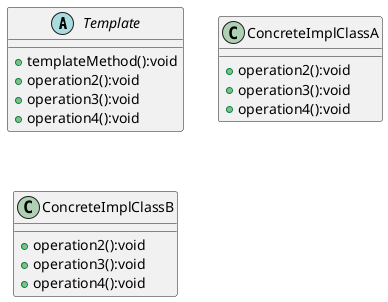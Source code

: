 @startuml
'https://plantuml.com/class-diagram

'此类实现了模板方法:定义了算法的大体结构，
'模板方法内部规范了一系列的方法执行流程，这一系列的方法中可能有待子类实现的抽象方法
abstract class Template{
    '抽象方法的执行模板[规定了算法的大体流程]
    +templateMethod():void
    '具体待子类实现的方法。
    '注意，这些方法可以是抽象的，也可以是共有的方法，做成已实现的方法
    '比如做豆浆的类，不需要重写父类的所有方法
    '对于所有做豆浆的子类，他们有共同的步骤
    +operation2():void
    +operation3():void
    +operation4():void
}

class ConcreteImplClassA {
        +operation2():void
        +operation3():void
        +operation4():void
}
class ConcreteImplClassB {
        +operation2():void
        +operation3():void
        +operation4():void
}
@enduml